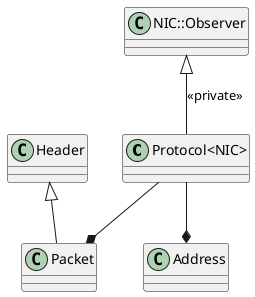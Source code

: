 @startuml Protocol_Classes

' Class definitions
class "Protocol<NIC>" {
}

class "NIC::Observer" {
}

class "Header" {
}

class "Packet" {
}

class "Address" {
}

' Relationships
"NIC::Observer" <|-- "Protocol<NIC>" : <<private>>
"Protocol<NIC>" --* "Address"
"Header" <|-- "Packet"

' Don't know where this is in the code
"Protocol<NIC>" --* "Packet"

@enduml 